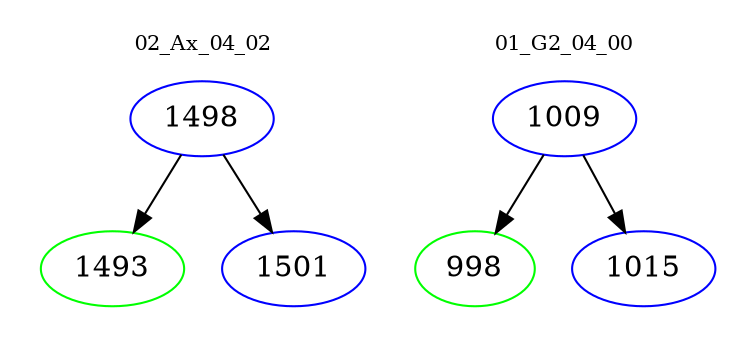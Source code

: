 digraph{
subgraph cluster_0 {
color = white
label = "02_Ax_04_02";
fontsize=10;
T0_1498 [label="1498", color="blue"]
T0_1498 -> T0_1493 [color="black"]
T0_1493 [label="1493", color="green"]
T0_1498 -> T0_1501 [color="black"]
T0_1501 [label="1501", color="blue"]
}
subgraph cluster_1 {
color = white
label = "01_G2_04_00";
fontsize=10;
T1_1009 [label="1009", color="blue"]
T1_1009 -> T1_998 [color="black"]
T1_998 [label="998", color="green"]
T1_1009 -> T1_1015 [color="black"]
T1_1015 [label="1015", color="blue"]
}
}
